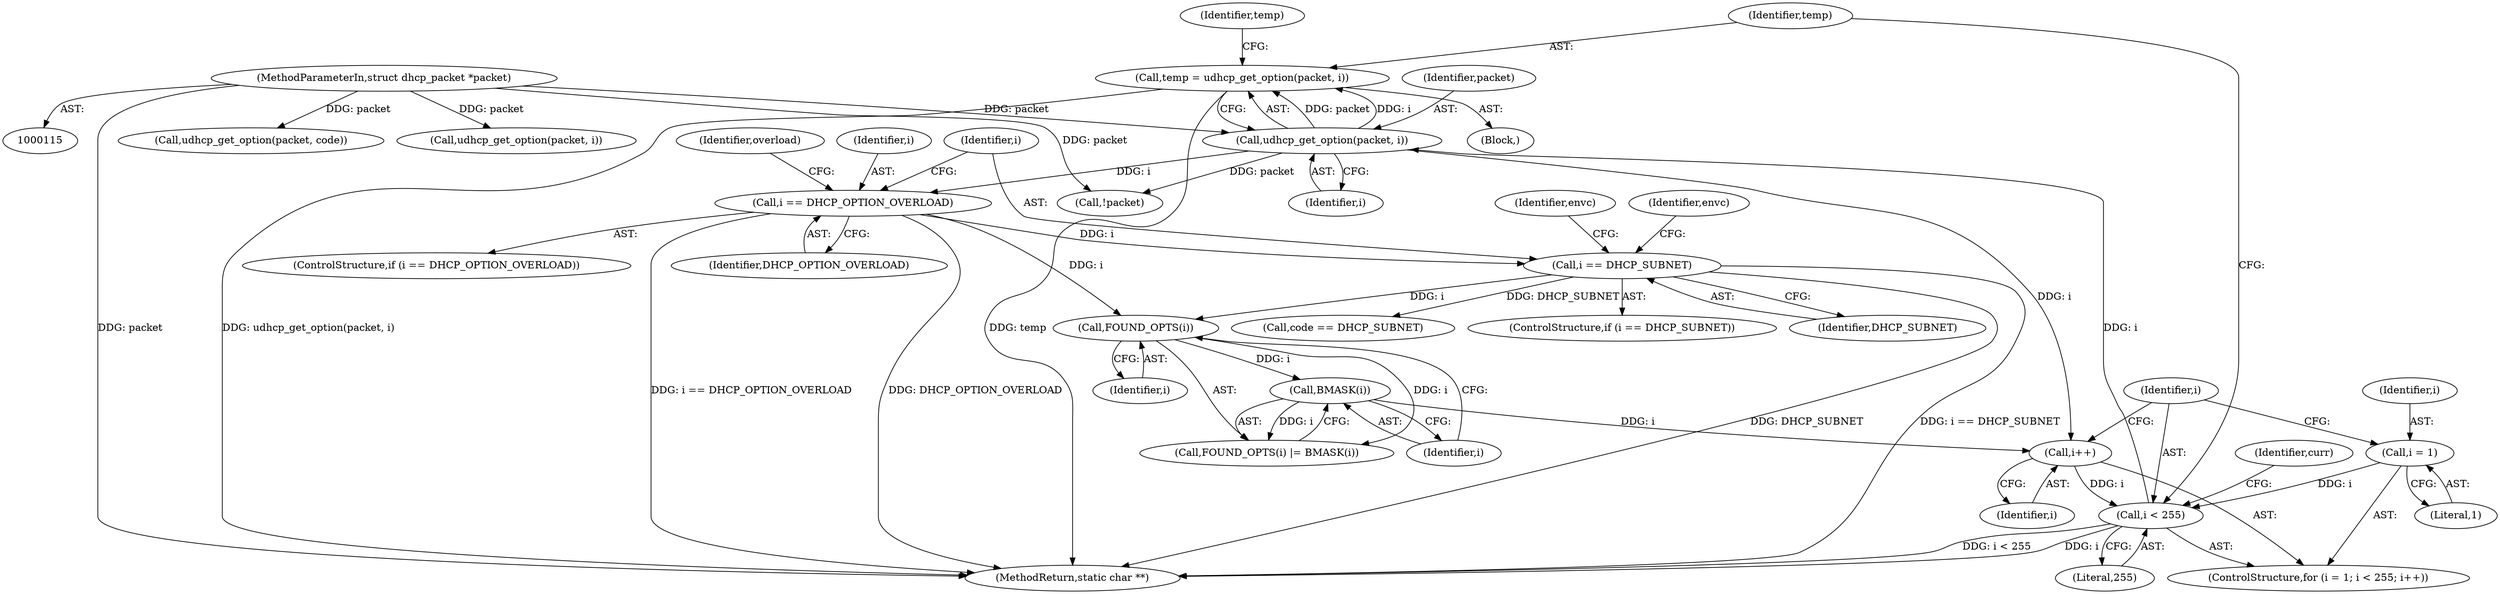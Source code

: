 digraph "0_busybox_74d9f1ba37010face4bd1449df4d60dd84450b06_0@pointer" {
"1000150" [label="(Call,temp = udhcp_get_option(packet, i))"];
"1000152" [label="(Call,udhcp_get_option(packet, i))"];
"1000116" [label="(MethodParameterIn,struct dhcp_packet *packet)"];
"1000144" [label="(Call,i < 255)"];
"1000141" [label="(Call,i = 1)"];
"1000147" [label="(Call,i++)"];
"1000178" [label="(Call,BMASK(i))"];
"1000176" [label="(Call,FOUND_OPTS(i))"];
"1000168" [label="(Call,i == DHCP_SUBNET)"];
"1000159" [label="(Call,i == DHCP_OPTION_OVERLOAD)"];
"1000170" [label="(Identifier,DHCP_SUBNET)"];
"1000116" [label="(MethodParameterIn,struct dhcp_packet *packet)"];
"1000151" [label="(Identifier,temp)"];
"1000174" [label="(Identifier,envc)"];
"1000158" [label="(ControlStructure,if (i == DHCP_OPTION_OVERLOAD))"];
"1000144" [label="(Call,i < 255)"];
"1000148" [label="(Identifier,i)"];
"1000178" [label="(Call,BMASK(i))"];
"1000159" [label="(Call,i == DHCP_OPTION_OVERLOAD)"];
"1000142" [label="(Identifier,i)"];
"1000343" [label="(Call,udhcp_get_option(packet, code))"];
"1000420" [label="(Call,udhcp_get_option(packet, i))"];
"1000169" [label="(Identifier,i)"];
"1000181" [label="(Identifier,curr)"];
"1000470" [label="(MethodReturn,static char **)"];
"1000152" [label="(Call,udhcp_get_option(packet, i))"];
"1000176" [label="(Call,FOUND_OPTS(i))"];
"1000140" [label="(ControlStructure,for (i = 1; i < 255; i++))"];
"1000149" [label="(Block,)"];
"1000204" [label="(Call,!packet)"];
"1000172" [label="(Identifier,envc)"];
"1000141" [label="(Call,i = 1)"];
"1000361" [label="(Call,code == DHCP_SUBNET)"];
"1000161" [label="(Identifier,DHCP_OPTION_OVERLOAD)"];
"1000143" [label="(Literal,1)"];
"1000163" [label="(Identifier,overload)"];
"1000150" [label="(Call,temp = udhcp_get_option(packet, i))"];
"1000156" [label="(Identifier,temp)"];
"1000167" [label="(ControlStructure,if (i == DHCP_SUBNET))"];
"1000145" [label="(Identifier,i)"];
"1000147" [label="(Call,i++)"];
"1000179" [label="(Identifier,i)"];
"1000177" [label="(Identifier,i)"];
"1000160" [label="(Identifier,i)"];
"1000153" [label="(Identifier,packet)"];
"1000175" [label="(Call,FOUND_OPTS(i) |= BMASK(i))"];
"1000146" [label="(Literal,255)"];
"1000154" [label="(Identifier,i)"];
"1000168" [label="(Call,i == DHCP_SUBNET)"];
"1000150" -> "1000149"  [label="AST: "];
"1000150" -> "1000152"  [label="CFG: "];
"1000151" -> "1000150"  [label="AST: "];
"1000152" -> "1000150"  [label="AST: "];
"1000156" -> "1000150"  [label="CFG: "];
"1000150" -> "1000470"  [label="DDG: temp"];
"1000150" -> "1000470"  [label="DDG: udhcp_get_option(packet, i)"];
"1000152" -> "1000150"  [label="DDG: packet"];
"1000152" -> "1000150"  [label="DDG: i"];
"1000152" -> "1000154"  [label="CFG: "];
"1000153" -> "1000152"  [label="AST: "];
"1000154" -> "1000152"  [label="AST: "];
"1000152" -> "1000147"  [label="DDG: i"];
"1000116" -> "1000152"  [label="DDG: packet"];
"1000144" -> "1000152"  [label="DDG: i"];
"1000152" -> "1000159"  [label="DDG: i"];
"1000152" -> "1000204"  [label="DDG: packet"];
"1000116" -> "1000115"  [label="AST: "];
"1000116" -> "1000470"  [label="DDG: packet"];
"1000116" -> "1000204"  [label="DDG: packet"];
"1000116" -> "1000343"  [label="DDG: packet"];
"1000116" -> "1000420"  [label="DDG: packet"];
"1000144" -> "1000140"  [label="AST: "];
"1000144" -> "1000146"  [label="CFG: "];
"1000145" -> "1000144"  [label="AST: "];
"1000146" -> "1000144"  [label="AST: "];
"1000151" -> "1000144"  [label="CFG: "];
"1000181" -> "1000144"  [label="CFG: "];
"1000144" -> "1000470"  [label="DDG: i < 255"];
"1000144" -> "1000470"  [label="DDG: i"];
"1000141" -> "1000144"  [label="DDG: i"];
"1000147" -> "1000144"  [label="DDG: i"];
"1000141" -> "1000140"  [label="AST: "];
"1000141" -> "1000143"  [label="CFG: "];
"1000142" -> "1000141"  [label="AST: "];
"1000143" -> "1000141"  [label="AST: "];
"1000145" -> "1000141"  [label="CFG: "];
"1000147" -> "1000140"  [label="AST: "];
"1000147" -> "1000148"  [label="CFG: "];
"1000148" -> "1000147"  [label="AST: "];
"1000145" -> "1000147"  [label="CFG: "];
"1000178" -> "1000147"  [label="DDG: i"];
"1000178" -> "1000175"  [label="AST: "];
"1000178" -> "1000179"  [label="CFG: "];
"1000179" -> "1000178"  [label="AST: "];
"1000175" -> "1000178"  [label="CFG: "];
"1000178" -> "1000175"  [label="DDG: i"];
"1000176" -> "1000178"  [label="DDG: i"];
"1000176" -> "1000175"  [label="AST: "];
"1000176" -> "1000177"  [label="CFG: "];
"1000177" -> "1000176"  [label="AST: "];
"1000179" -> "1000176"  [label="CFG: "];
"1000176" -> "1000175"  [label="DDG: i"];
"1000168" -> "1000176"  [label="DDG: i"];
"1000159" -> "1000176"  [label="DDG: i"];
"1000168" -> "1000167"  [label="AST: "];
"1000168" -> "1000170"  [label="CFG: "];
"1000169" -> "1000168"  [label="AST: "];
"1000170" -> "1000168"  [label="AST: "];
"1000172" -> "1000168"  [label="CFG: "];
"1000174" -> "1000168"  [label="CFG: "];
"1000168" -> "1000470"  [label="DDG: i == DHCP_SUBNET"];
"1000168" -> "1000470"  [label="DDG: DHCP_SUBNET"];
"1000159" -> "1000168"  [label="DDG: i"];
"1000168" -> "1000361"  [label="DDG: DHCP_SUBNET"];
"1000159" -> "1000158"  [label="AST: "];
"1000159" -> "1000161"  [label="CFG: "];
"1000160" -> "1000159"  [label="AST: "];
"1000161" -> "1000159"  [label="AST: "];
"1000163" -> "1000159"  [label="CFG: "];
"1000169" -> "1000159"  [label="CFG: "];
"1000159" -> "1000470"  [label="DDG: i == DHCP_OPTION_OVERLOAD"];
"1000159" -> "1000470"  [label="DDG: DHCP_OPTION_OVERLOAD"];
}
